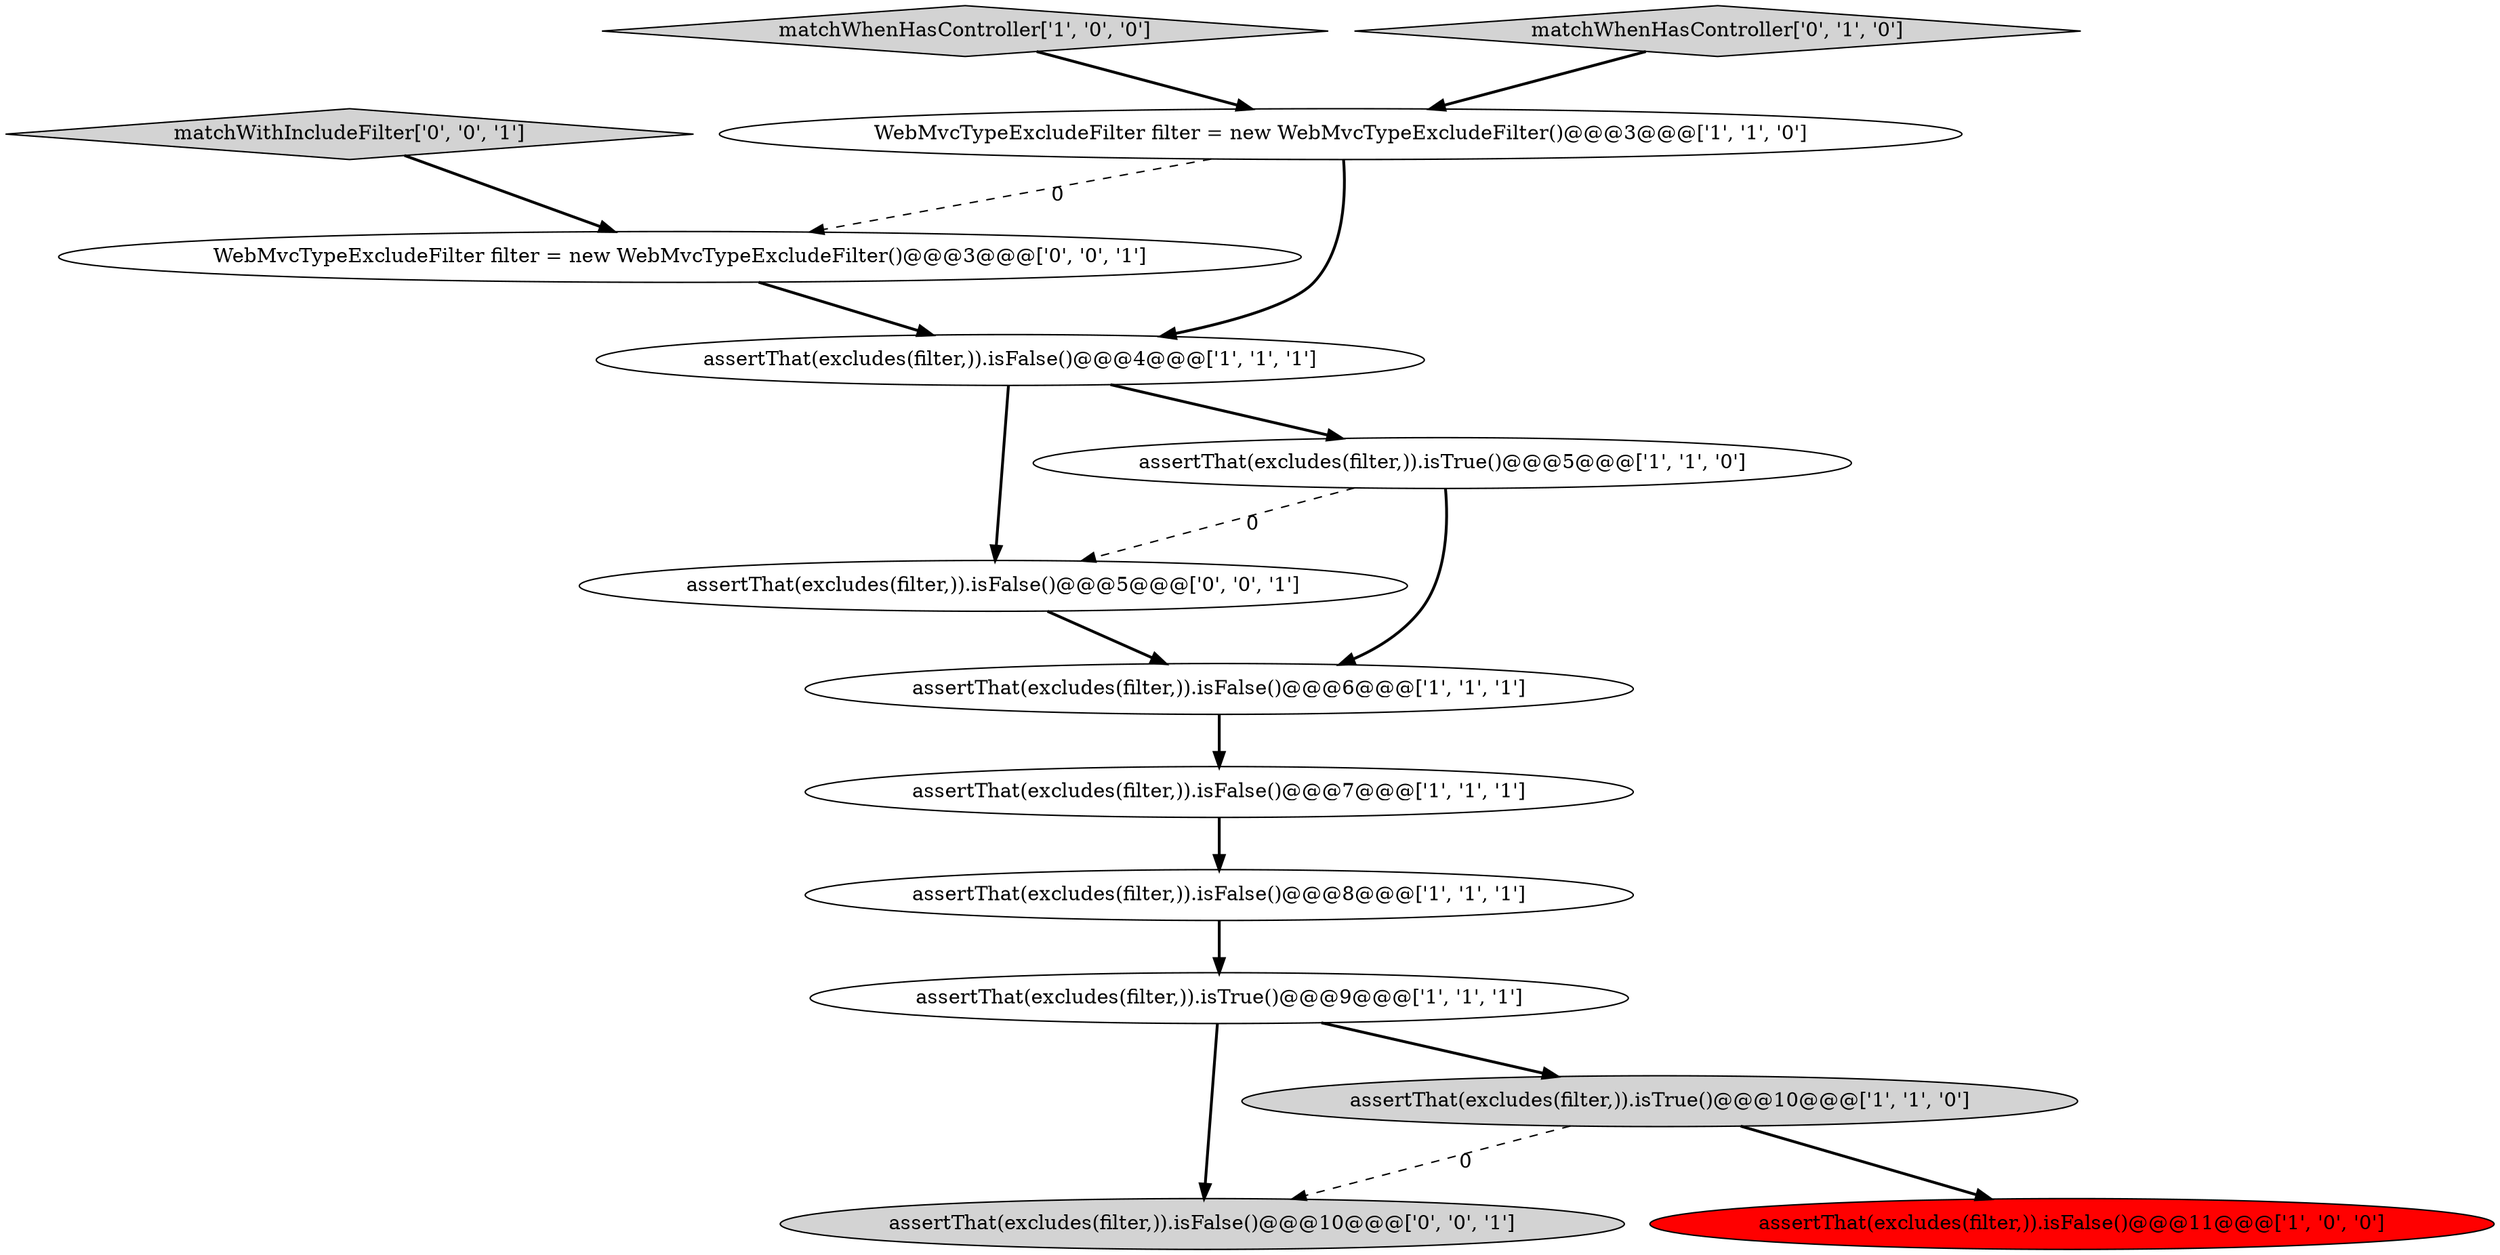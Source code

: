 digraph {
9 [style = filled, label = "assertThat(excludes(filter,)).isFalse()@@@6@@@['1', '1', '1']", fillcolor = white, shape = ellipse image = "AAA0AAABBB1BBB"];
12 [style = filled, label = "assertThat(excludes(filter,)).isFalse()@@@10@@@['0', '0', '1']", fillcolor = lightgray, shape = ellipse image = "AAA0AAABBB3BBB"];
13 [style = filled, label = "matchWithIncludeFilter['0', '0', '1']", fillcolor = lightgray, shape = diamond image = "AAA0AAABBB3BBB"];
6 [style = filled, label = "assertThat(excludes(filter,)).isFalse()@@@8@@@['1', '1', '1']", fillcolor = white, shape = ellipse image = "AAA0AAABBB1BBB"];
14 [style = filled, label = "assertThat(excludes(filter,)).isFalse()@@@5@@@['0', '0', '1']", fillcolor = white, shape = ellipse image = "AAA0AAABBB3BBB"];
5 [style = filled, label = "WebMvcTypeExcludeFilter filter = new WebMvcTypeExcludeFilter()@@@3@@@['1', '1', '0']", fillcolor = white, shape = ellipse image = "AAA0AAABBB1BBB"];
8 [style = filled, label = "assertThat(excludes(filter,)).isTrue()@@@5@@@['1', '1', '0']", fillcolor = white, shape = ellipse image = "AAA0AAABBB1BBB"];
11 [style = filled, label = "WebMvcTypeExcludeFilter filter = new WebMvcTypeExcludeFilter()@@@3@@@['0', '0', '1']", fillcolor = white, shape = ellipse image = "AAA0AAABBB3BBB"];
1 [style = filled, label = "assertThat(excludes(filter,)).isTrue()@@@9@@@['1', '1', '1']", fillcolor = white, shape = ellipse image = "AAA0AAABBB1BBB"];
4 [style = filled, label = "matchWhenHasController['1', '0', '0']", fillcolor = lightgray, shape = diamond image = "AAA0AAABBB1BBB"];
7 [style = filled, label = "assertThat(excludes(filter,)).isTrue()@@@10@@@['1', '1', '0']", fillcolor = lightgray, shape = ellipse image = "AAA0AAABBB1BBB"];
3 [style = filled, label = "assertThat(excludes(filter,)).isFalse()@@@11@@@['1', '0', '0']", fillcolor = red, shape = ellipse image = "AAA1AAABBB1BBB"];
0 [style = filled, label = "assertThat(excludes(filter,)).isFalse()@@@4@@@['1', '1', '1']", fillcolor = white, shape = ellipse image = "AAA0AAABBB1BBB"];
2 [style = filled, label = "assertThat(excludes(filter,)).isFalse()@@@7@@@['1', '1', '1']", fillcolor = white, shape = ellipse image = "AAA0AAABBB1BBB"];
10 [style = filled, label = "matchWhenHasController['0', '1', '0']", fillcolor = lightgray, shape = diamond image = "AAA0AAABBB2BBB"];
7->12 [style = dashed, label="0"];
6->1 [style = bold, label=""];
14->9 [style = bold, label=""];
0->14 [style = bold, label=""];
11->0 [style = bold, label=""];
10->5 [style = bold, label=""];
8->14 [style = dashed, label="0"];
5->0 [style = bold, label=""];
5->11 [style = dashed, label="0"];
9->2 [style = bold, label=""];
1->7 [style = bold, label=""];
2->6 [style = bold, label=""];
4->5 [style = bold, label=""];
13->11 [style = bold, label=""];
7->3 [style = bold, label=""];
0->8 [style = bold, label=""];
8->9 [style = bold, label=""];
1->12 [style = bold, label=""];
}
